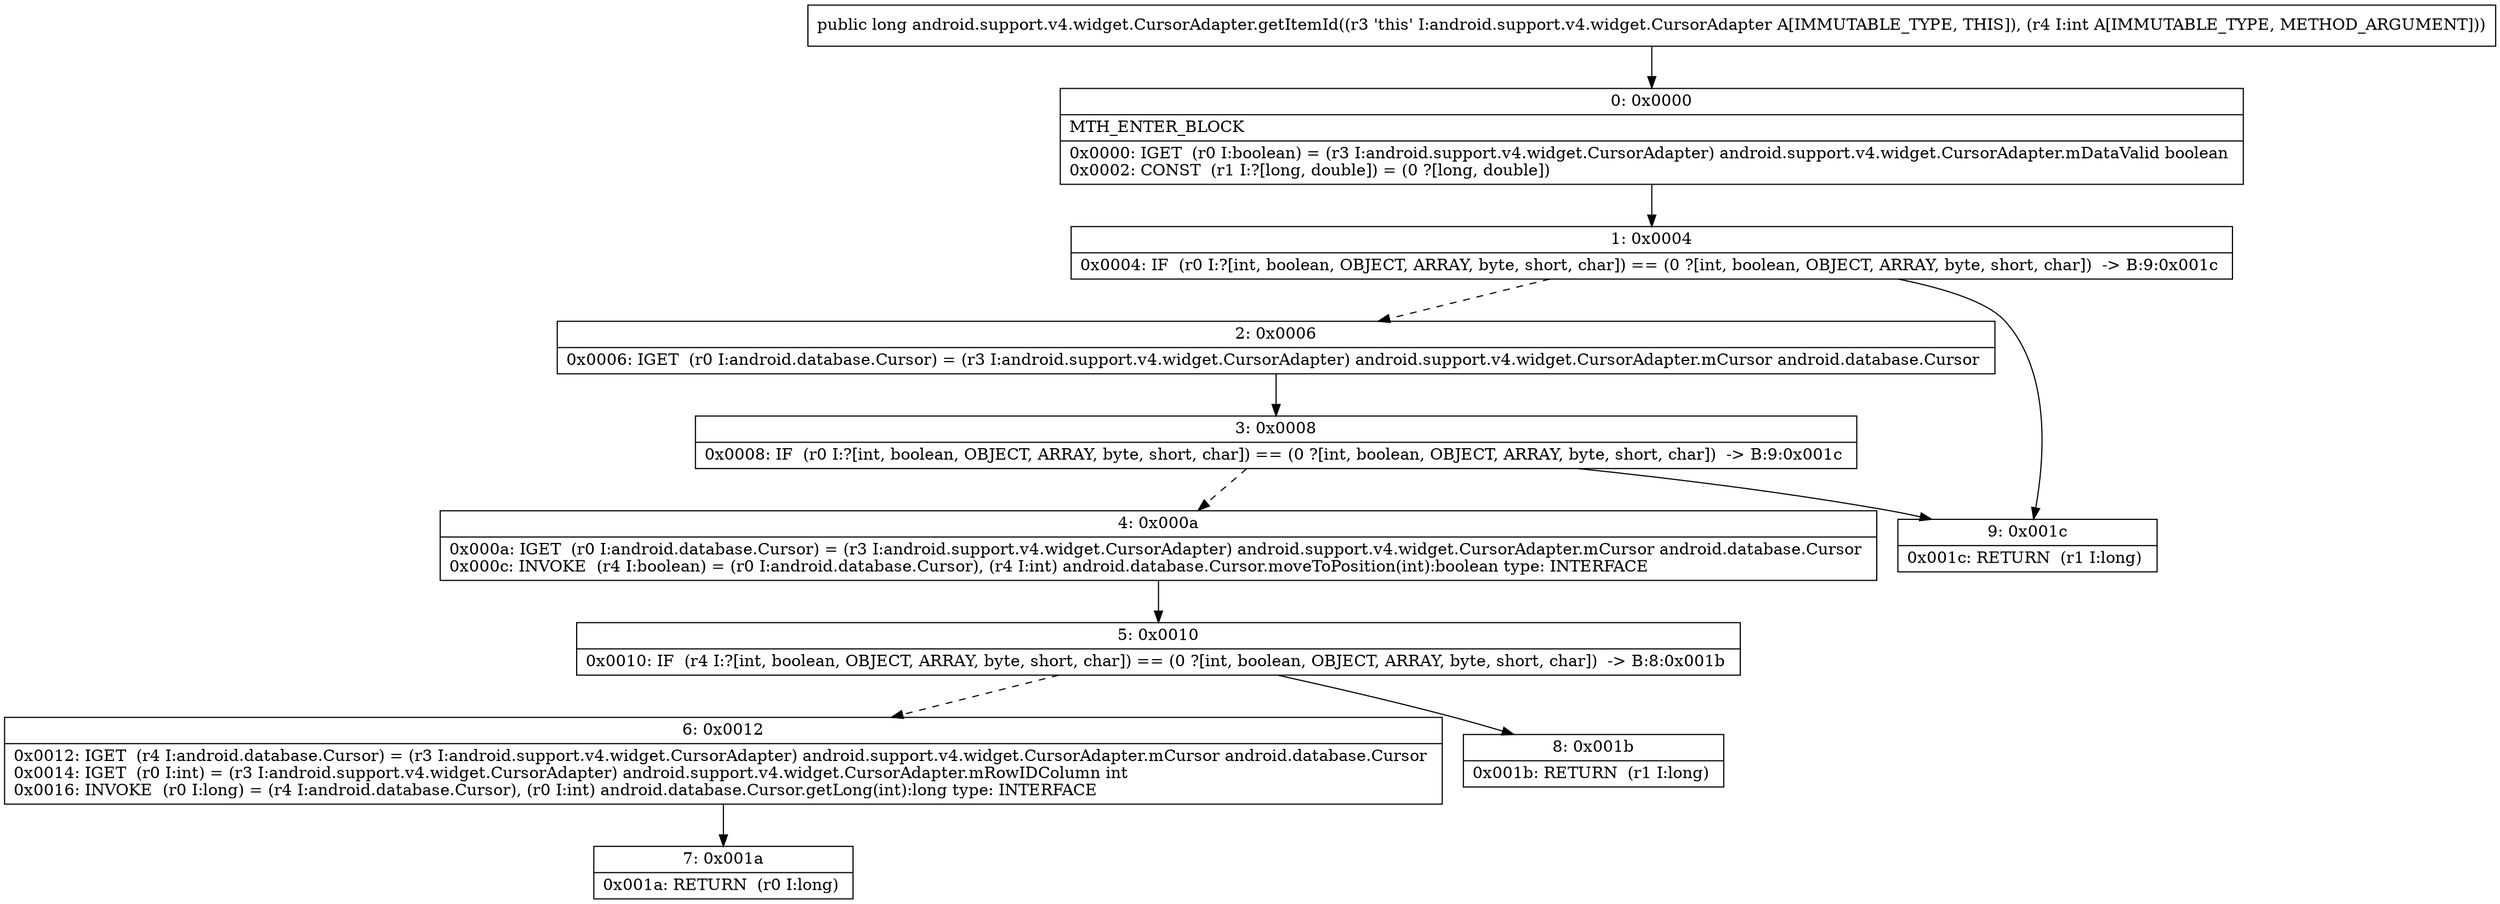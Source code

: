 digraph "CFG forandroid.support.v4.widget.CursorAdapter.getItemId(I)J" {
Node_0 [shape=record,label="{0\:\ 0x0000|MTH_ENTER_BLOCK\l|0x0000: IGET  (r0 I:boolean) = (r3 I:android.support.v4.widget.CursorAdapter) android.support.v4.widget.CursorAdapter.mDataValid boolean \l0x0002: CONST  (r1 I:?[long, double]) = (0 ?[long, double]) \l}"];
Node_1 [shape=record,label="{1\:\ 0x0004|0x0004: IF  (r0 I:?[int, boolean, OBJECT, ARRAY, byte, short, char]) == (0 ?[int, boolean, OBJECT, ARRAY, byte, short, char])  \-\> B:9:0x001c \l}"];
Node_2 [shape=record,label="{2\:\ 0x0006|0x0006: IGET  (r0 I:android.database.Cursor) = (r3 I:android.support.v4.widget.CursorAdapter) android.support.v4.widget.CursorAdapter.mCursor android.database.Cursor \l}"];
Node_3 [shape=record,label="{3\:\ 0x0008|0x0008: IF  (r0 I:?[int, boolean, OBJECT, ARRAY, byte, short, char]) == (0 ?[int, boolean, OBJECT, ARRAY, byte, short, char])  \-\> B:9:0x001c \l}"];
Node_4 [shape=record,label="{4\:\ 0x000a|0x000a: IGET  (r0 I:android.database.Cursor) = (r3 I:android.support.v4.widget.CursorAdapter) android.support.v4.widget.CursorAdapter.mCursor android.database.Cursor \l0x000c: INVOKE  (r4 I:boolean) = (r0 I:android.database.Cursor), (r4 I:int) android.database.Cursor.moveToPosition(int):boolean type: INTERFACE \l}"];
Node_5 [shape=record,label="{5\:\ 0x0010|0x0010: IF  (r4 I:?[int, boolean, OBJECT, ARRAY, byte, short, char]) == (0 ?[int, boolean, OBJECT, ARRAY, byte, short, char])  \-\> B:8:0x001b \l}"];
Node_6 [shape=record,label="{6\:\ 0x0012|0x0012: IGET  (r4 I:android.database.Cursor) = (r3 I:android.support.v4.widget.CursorAdapter) android.support.v4.widget.CursorAdapter.mCursor android.database.Cursor \l0x0014: IGET  (r0 I:int) = (r3 I:android.support.v4.widget.CursorAdapter) android.support.v4.widget.CursorAdapter.mRowIDColumn int \l0x0016: INVOKE  (r0 I:long) = (r4 I:android.database.Cursor), (r0 I:int) android.database.Cursor.getLong(int):long type: INTERFACE \l}"];
Node_7 [shape=record,label="{7\:\ 0x001a|0x001a: RETURN  (r0 I:long) \l}"];
Node_8 [shape=record,label="{8\:\ 0x001b|0x001b: RETURN  (r1 I:long) \l}"];
Node_9 [shape=record,label="{9\:\ 0x001c|0x001c: RETURN  (r1 I:long) \l}"];
MethodNode[shape=record,label="{public long android.support.v4.widget.CursorAdapter.getItemId((r3 'this' I:android.support.v4.widget.CursorAdapter A[IMMUTABLE_TYPE, THIS]), (r4 I:int A[IMMUTABLE_TYPE, METHOD_ARGUMENT])) }"];
MethodNode -> Node_0;
Node_0 -> Node_1;
Node_1 -> Node_2[style=dashed];
Node_1 -> Node_9;
Node_2 -> Node_3;
Node_3 -> Node_4[style=dashed];
Node_3 -> Node_9;
Node_4 -> Node_5;
Node_5 -> Node_6[style=dashed];
Node_5 -> Node_8;
Node_6 -> Node_7;
}

